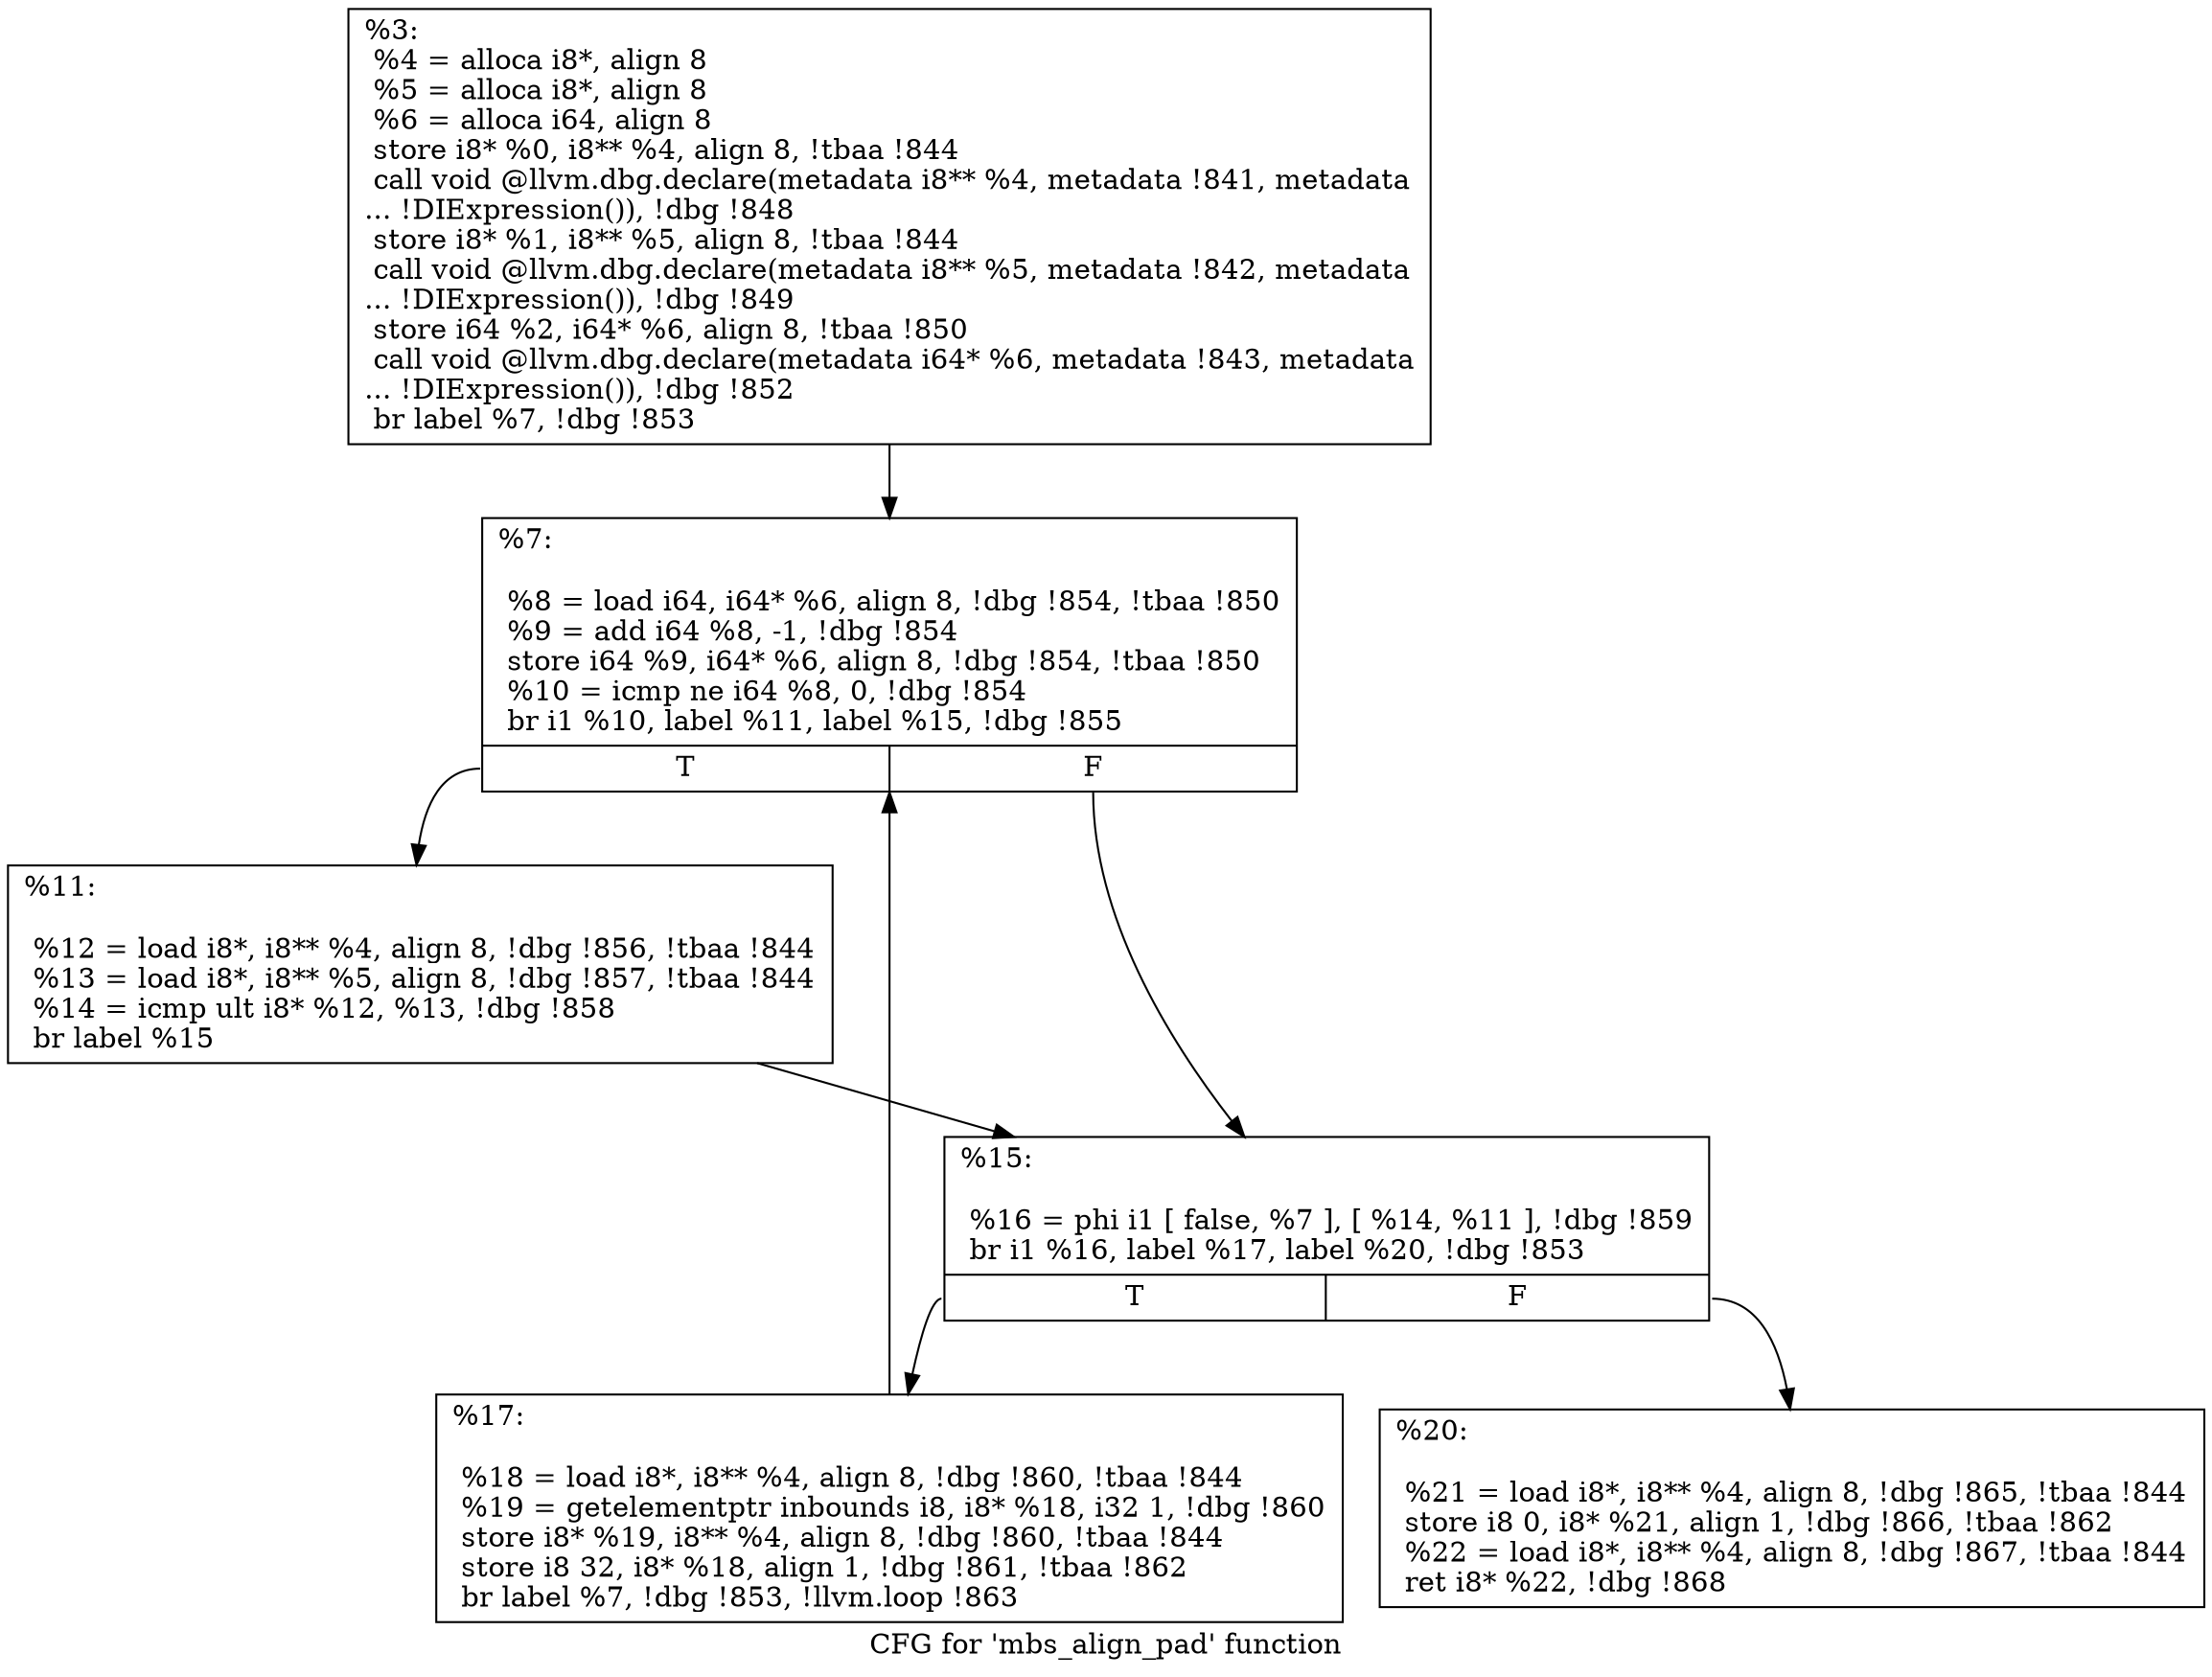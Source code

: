 digraph "CFG for 'mbs_align_pad' function" {
	label="CFG for 'mbs_align_pad' function";

	Node0xb03610 [shape=record,label="{%3:\l  %4 = alloca i8*, align 8\l  %5 = alloca i8*, align 8\l  %6 = alloca i64, align 8\l  store i8* %0, i8** %4, align 8, !tbaa !844\l  call void @llvm.dbg.declare(metadata i8** %4, metadata !841, metadata\l... !DIExpression()), !dbg !848\l  store i8* %1, i8** %5, align 8, !tbaa !844\l  call void @llvm.dbg.declare(metadata i8** %5, metadata !842, metadata\l... !DIExpression()), !dbg !849\l  store i64 %2, i64* %6, align 8, !tbaa !850\l  call void @llvm.dbg.declare(metadata i64* %6, metadata !843, metadata\l... !DIExpression()), !dbg !852\l  br label %7, !dbg !853\l}"];
	Node0xb03610 -> Node0xb06530;
	Node0xb06530 [shape=record,label="{%7:\l\l  %8 = load i64, i64* %6, align 8, !dbg !854, !tbaa !850\l  %9 = add i64 %8, -1, !dbg !854\l  store i64 %9, i64* %6, align 8, !dbg !854, !tbaa !850\l  %10 = icmp ne i64 %8, 0, !dbg !854\l  br i1 %10, label %11, label %15, !dbg !855\l|{<s0>T|<s1>F}}"];
	Node0xb06530:s0 -> Node0xb08e20;
	Node0xb06530:s1 -> Node0xb08e70;
	Node0xb08e20 [shape=record,label="{%11:\l\l  %12 = load i8*, i8** %4, align 8, !dbg !856, !tbaa !844\l  %13 = load i8*, i8** %5, align 8, !dbg !857, !tbaa !844\l  %14 = icmp ult i8* %12, %13, !dbg !858\l  br label %15\l}"];
	Node0xb08e20 -> Node0xb08e70;
	Node0xb08e70 [shape=record,label="{%15:\l\l  %16 = phi i1 [ false, %7 ], [ %14, %11 ], !dbg !859\l  br i1 %16, label %17, label %20, !dbg !853\l|{<s0>T|<s1>F}}"];
	Node0xb08e70:s0 -> Node0xb08ec0;
	Node0xb08e70:s1 -> Node0xb08f10;
	Node0xb08ec0 [shape=record,label="{%17:\l\l  %18 = load i8*, i8** %4, align 8, !dbg !860, !tbaa !844\l  %19 = getelementptr inbounds i8, i8* %18, i32 1, !dbg !860\l  store i8* %19, i8** %4, align 8, !dbg !860, !tbaa !844\l  store i8 32, i8* %18, align 1, !dbg !861, !tbaa !862\l  br label %7, !dbg !853, !llvm.loop !863\l}"];
	Node0xb08ec0 -> Node0xb06530;
	Node0xb08f10 [shape=record,label="{%20:\l\l  %21 = load i8*, i8** %4, align 8, !dbg !865, !tbaa !844\l  store i8 0, i8* %21, align 1, !dbg !866, !tbaa !862\l  %22 = load i8*, i8** %4, align 8, !dbg !867, !tbaa !844\l  ret i8* %22, !dbg !868\l}"];
}
